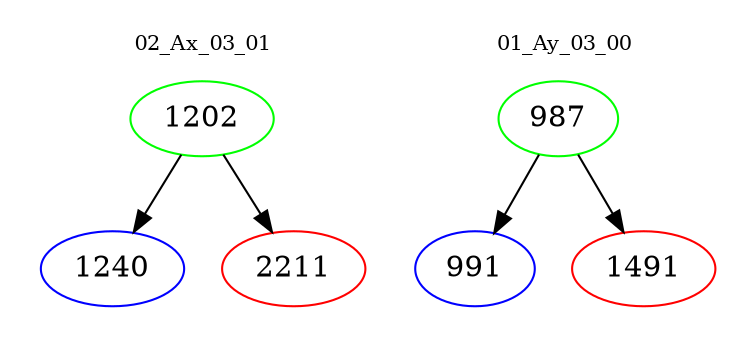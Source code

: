 digraph{
subgraph cluster_0 {
color = white
label = "02_Ax_03_01";
fontsize=10;
T0_1202 [label="1202", color="green"]
T0_1202 -> T0_1240 [color="black"]
T0_1240 [label="1240", color="blue"]
T0_1202 -> T0_2211 [color="black"]
T0_2211 [label="2211", color="red"]
}
subgraph cluster_1 {
color = white
label = "01_Ay_03_00";
fontsize=10;
T1_987 [label="987", color="green"]
T1_987 -> T1_991 [color="black"]
T1_991 [label="991", color="blue"]
T1_987 -> T1_1491 [color="black"]
T1_1491 [label="1491", color="red"]
}
}

